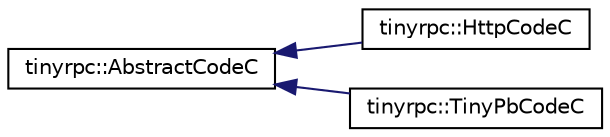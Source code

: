 digraph "类继承关系图"
{
 // LATEX_PDF_SIZE
  edge [fontname="Helvetica",fontsize="10",labelfontname="Helvetica",labelfontsize="10"];
  node [fontname="Helvetica",fontsize="10",shape=record];
  rankdir="LR";
  Node0 [label="tinyrpc::AbstractCodeC",height=0.2,width=0.4,color="black", fillcolor="white", style="filled",URL="$classtinyrpc_1_1AbstractCodeC.html",tooltip=" "];
  Node0 -> Node1 [dir="back",color="midnightblue",fontsize="10",style="solid",fontname="Helvetica"];
  Node1 [label="tinyrpc::HttpCodeC",height=0.2,width=0.4,color="black", fillcolor="white", style="filled",URL="$classtinyrpc_1_1HttpCodeC.html",tooltip=" "];
  Node0 -> Node2 [dir="back",color="midnightblue",fontsize="10",style="solid",fontname="Helvetica"];
  Node2 [label="tinyrpc::TinyPbCodeC",height=0.2,width=0.4,color="black", fillcolor="white", style="filled",URL="$classtinyrpc_1_1TinyPbCodeC.html",tooltip=" "];
}
